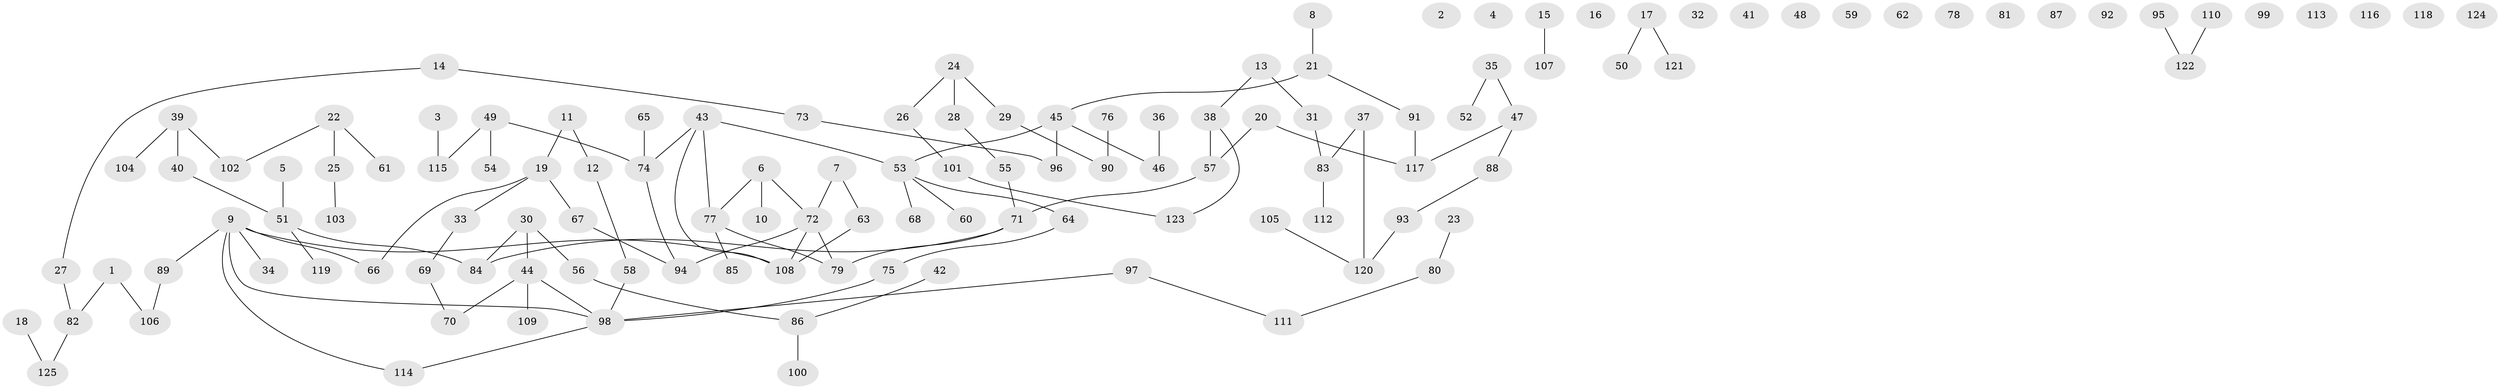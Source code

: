 // Generated by graph-tools (version 1.1) at 2025/00/03/09/25 03:00:51]
// undirected, 125 vertices, 118 edges
graph export_dot {
graph [start="1"]
  node [color=gray90,style=filled];
  1;
  2;
  3;
  4;
  5;
  6;
  7;
  8;
  9;
  10;
  11;
  12;
  13;
  14;
  15;
  16;
  17;
  18;
  19;
  20;
  21;
  22;
  23;
  24;
  25;
  26;
  27;
  28;
  29;
  30;
  31;
  32;
  33;
  34;
  35;
  36;
  37;
  38;
  39;
  40;
  41;
  42;
  43;
  44;
  45;
  46;
  47;
  48;
  49;
  50;
  51;
  52;
  53;
  54;
  55;
  56;
  57;
  58;
  59;
  60;
  61;
  62;
  63;
  64;
  65;
  66;
  67;
  68;
  69;
  70;
  71;
  72;
  73;
  74;
  75;
  76;
  77;
  78;
  79;
  80;
  81;
  82;
  83;
  84;
  85;
  86;
  87;
  88;
  89;
  90;
  91;
  92;
  93;
  94;
  95;
  96;
  97;
  98;
  99;
  100;
  101;
  102;
  103;
  104;
  105;
  106;
  107;
  108;
  109;
  110;
  111;
  112;
  113;
  114;
  115;
  116;
  117;
  118;
  119;
  120;
  121;
  122;
  123;
  124;
  125;
  1 -- 82;
  1 -- 106;
  3 -- 115;
  5 -- 51;
  6 -- 10;
  6 -- 72;
  6 -- 77;
  7 -- 63;
  7 -- 72;
  8 -- 21;
  9 -- 34;
  9 -- 66;
  9 -- 89;
  9 -- 98;
  9 -- 108;
  9 -- 114;
  11 -- 12;
  11 -- 19;
  12 -- 58;
  13 -- 31;
  13 -- 38;
  14 -- 27;
  14 -- 73;
  15 -- 107;
  17 -- 50;
  17 -- 121;
  18 -- 125;
  19 -- 33;
  19 -- 66;
  19 -- 67;
  20 -- 57;
  20 -- 117;
  21 -- 45;
  21 -- 91;
  22 -- 25;
  22 -- 61;
  22 -- 102;
  23 -- 80;
  24 -- 26;
  24 -- 28;
  24 -- 29;
  25 -- 103;
  26 -- 101;
  27 -- 82;
  28 -- 55;
  29 -- 90;
  30 -- 44;
  30 -- 56;
  30 -- 84;
  31 -- 83;
  33 -- 69;
  35 -- 47;
  35 -- 52;
  36 -- 46;
  37 -- 83;
  37 -- 120;
  38 -- 57;
  38 -- 123;
  39 -- 40;
  39 -- 102;
  39 -- 104;
  40 -- 51;
  42 -- 86;
  43 -- 53;
  43 -- 74;
  43 -- 77;
  43 -- 108;
  44 -- 70;
  44 -- 98;
  44 -- 109;
  45 -- 46;
  45 -- 53;
  45 -- 96;
  47 -- 88;
  47 -- 117;
  49 -- 54;
  49 -- 74;
  49 -- 115;
  51 -- 84;
  51 -- 119;
  53 -- 60;
  53 -- 64;
  53 -- 68;
  55 -- 71;
  56 -- 86;
  57 -- 71;
  58 -- 98;
  63 -- 108;
  64 -- 75;
  65 -- 74;
  67 -- 94;
  69 -- 70;
  71 -- 79;
  71 -- 84;
  72 -- 79;
  72 -- 94;
  72 -- 108;
  73 -- 96;
  74 -- 94;
  75 -- 98;
  76 -- 90;
  77 -- 79;
  77 -- 85;
  80 -- 111;
  82 -- 125;
  83 -- 112;
  86 -- 100;
  88 -- 93;
  89 -- 106;
  91 -- 117;
  93 -- 120;
  95 -- 122;
  97 -- 98;
  97 -- 111;
  98 -- 114;
  101 -- 123;
  105 -- 120;
  110 -- 122;
}
